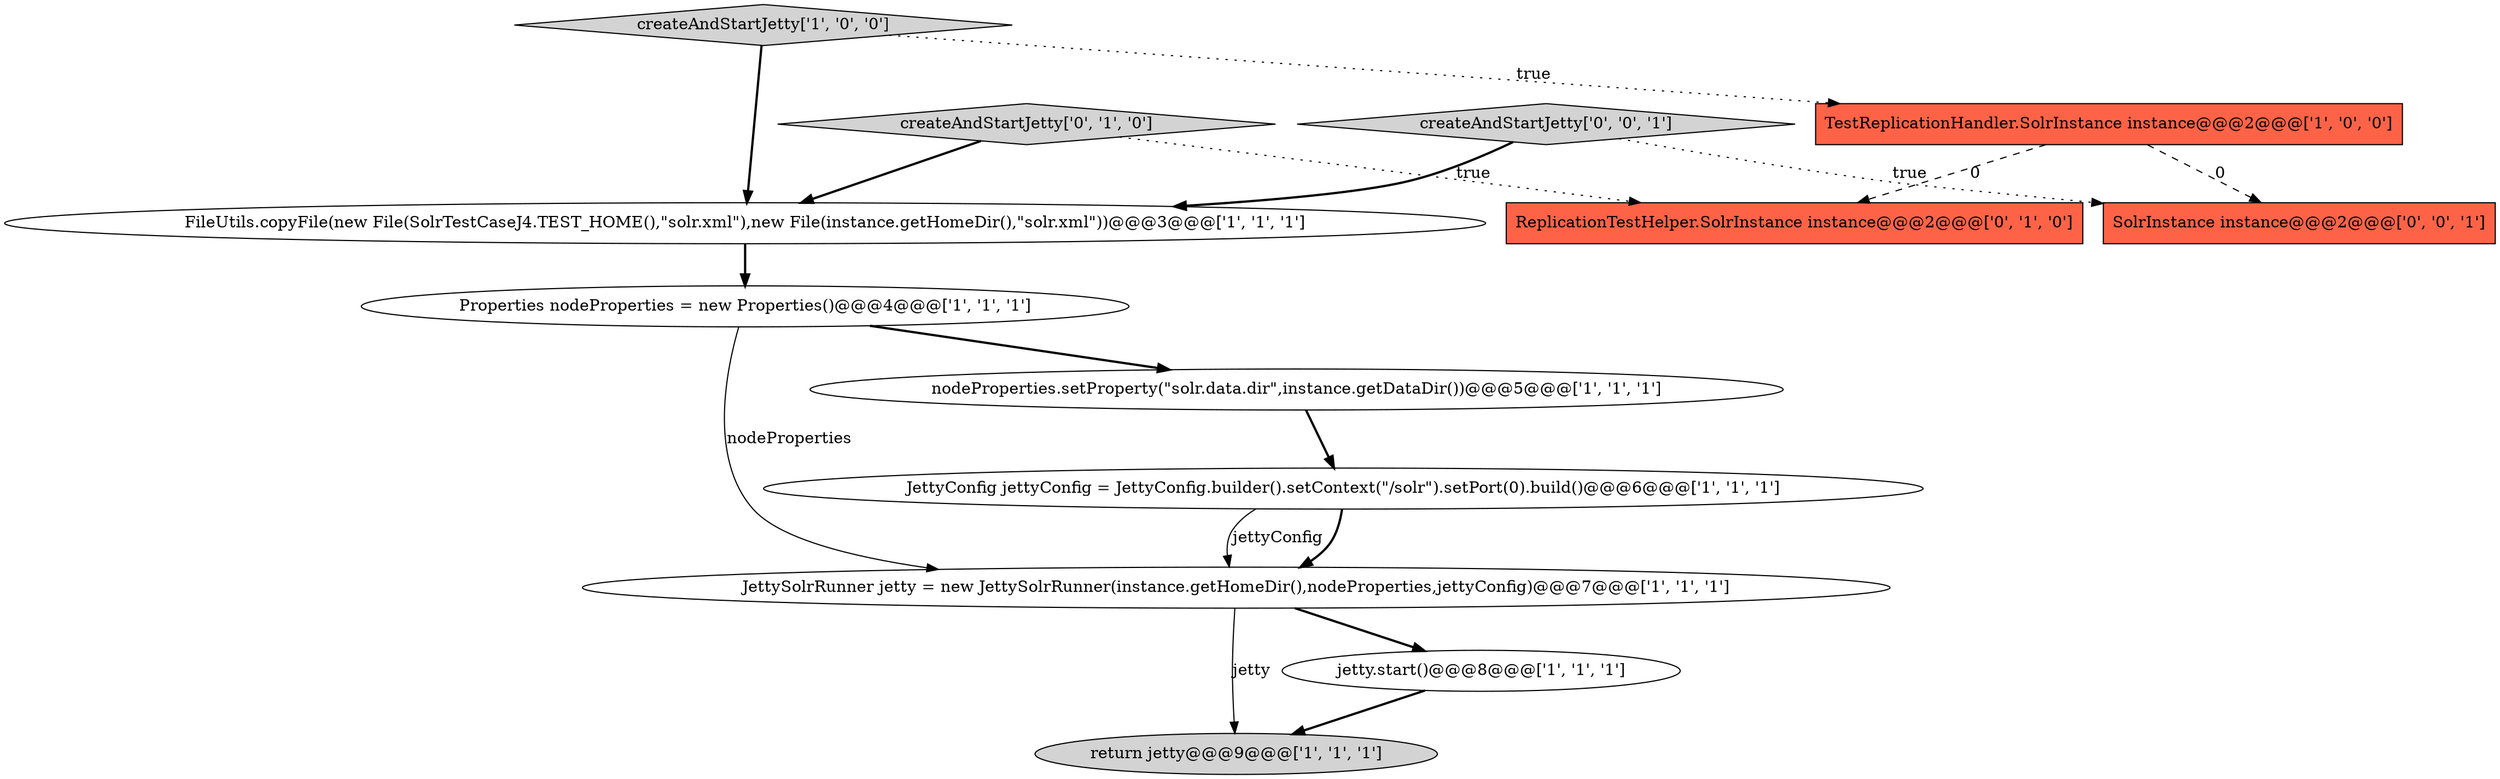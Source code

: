 digraph {
0 [style = filled, label = "Properties nodeProperties = new Properties()@@@4@@@['1', '1', '1']", fillcolor = white, shape = ellipse image = "AAA0AAABBB1BBB"];
10 [style = filled, label = "ReplicationTestHelper.SolrInstance instance@@@2@@@['0', '1', '0']", fillcolor = tomato, shape = box image = "AAA1AAABBB2BBB"];
6 [style = filled, label = "JettySolrRunner jetty = new JettySolrRunner(instance.getHomeDir(),nodeProperties,jettyConfig)@@@7@@@['1', '1', '1']", fillcolor = white, shape = ellipse image = "AAA0AAABBB1BBB"];
8 [style = filled, label = "jetty.start()@@@8@@@['1', '1', '1']", fillcolor = white, shape = ellipse image = "AAA0AAABBB1BBB"];
9 [style = filled, label = "createAndStartJetty['0', '1', '0']", fillcolor = lightgray, shape = diamond image = "AAA0AAABBB2BBB"];
4 [style = filled, label = "createAndStartJetty['1', '0', '0']", fillcolor = lightgray, shape = diamond image = "AAA0AAABBB1BBB"];
3 [style = filled, label = "nodeProperties.setProperty(\"solr.data.dir\",instance.getDataDir())@@@5@@@['1', '1', '1']", fillcolor = white, shape = ellipse image = "AAA0AAABBB1BBB"];
1 [style = filled, label = "FileUtils.copyFile(new File(SolrTestCaseJ4.TEST_HOME(),\"solr.xml\"),new File(instance.getHomeDir(),\"solr.xml\"))@@@3@@@['1', '1', '1']", fillcolor = white, shape = ellipse image = "AAA0AAABBB1BBB"];
5 [style = filled, label = "JettyConfig jettyConfig = JettyConfig.builder().setContext(\"/solr\").setPort(0).build()@@@6@@@['1', '1', '1']", fillcolor = white, shape = ellipse image = "AAA0AAABBB1BBB"];
7 [style = filled, label = "TestReplicationHandler.SolrInstance instance@@@2@@@['1', '0', '0']", fillcolor = tomato, shape = box image = "AAA1AAABBB1BBB"];
12 [style = filled, label = "createAndStartJetty['0', '0', '1']", fillcolor = lightgray, shape = diamond image = "AAA0AAABBB3BBB"];
11 [style = filled, label = "SolrInstance instance@@@2@@@['0', '0', '1']", fillcolor = tomato, shape = box image = "AAA0AAABBB3BBB"];
2 [style = filled, label = "return jetty@@@9@@@['1', '1', '1']", fillcolor = lightgray, shape = ellipse image = "AAA0AAABBB1BBB"];
7->11 [style = dashed, label="0"];
0->3 [style = bold, label=""];
4->7 [style = dotted, label="true"];
7->10 [style = dashed, label="0"];
3->5 [style = bold, label=""];
4->1 [style = bold, label=""];
1->0 [style = bold, label=""];
5->6 [style = bold, label=""];
9->1 [style = bold, label=""];
8->2 [style = bold, label=""];
6->2 [style = solid, label="jetty"];
9->10 [style = dotted, label="true"];
12->1 [style = bold, label=""];
5->6 [style = solid, label="jettyConfig"];
6->8 [style = bold, label=""];
0->6 [style = solid, label="nodeProperties"];
12->11 [style = dotted, label="true"];
}
